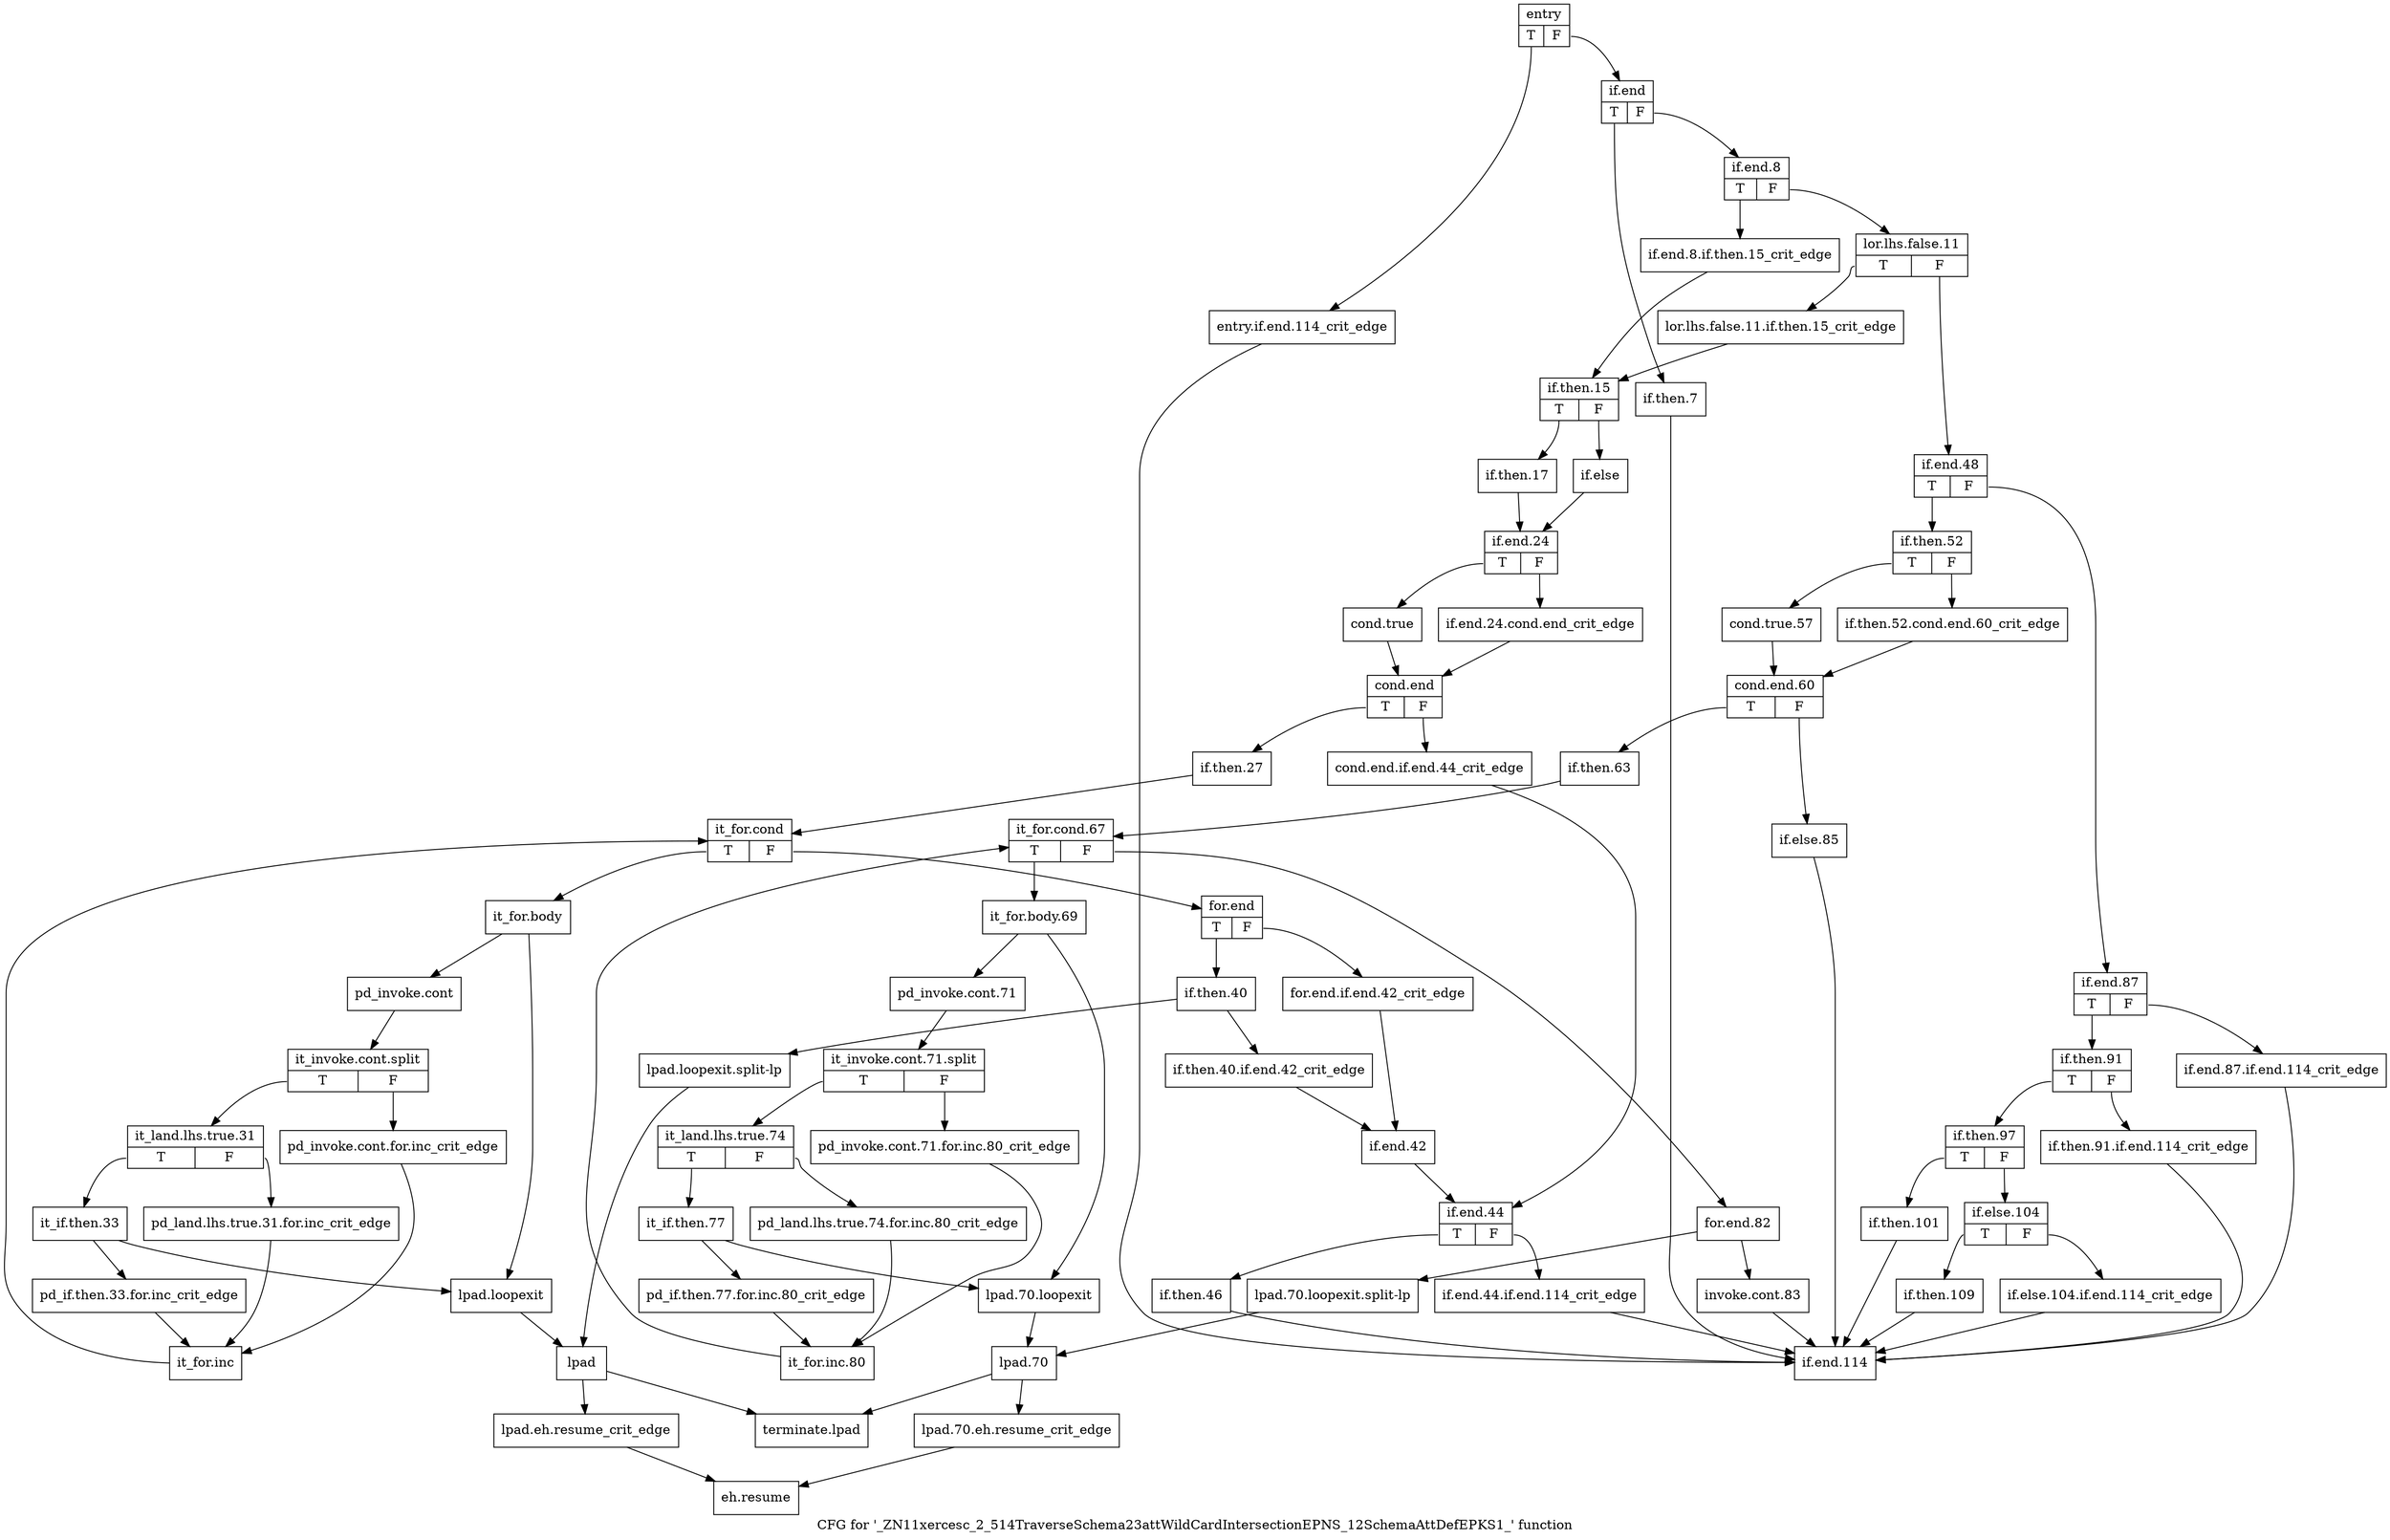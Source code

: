 digraph "CFG for '_ZN11xercesc_2_514TraverseSchema23attWildCardIntersectionEPNS_12SchemaAttDefEPKS1_' function" {
	label="CFG for '_ZN11xercesc_2_514TraverseSchema23attWildCardIntersectionEPNS_12SchemaAttDefEPKS1_' function";

	Node0x4abfb50 [shape=record,label="{entry|{<s0>T|<s1>F}}"];
	Node0x4abfb50:s0 -> Node0x4ac0470;
	Node0x4abfb50:s1 -> Node0x4ac04c0;
	Node0x4ac0470 [shape=record,label="{entry.if.end.114_crit_edge}"];
	Node0x4ac0470 -> Node0x4ac19b0;
	Node0x4ac04c0 [shape=record,label="{if.end|{<s0>T|<s1>F}}"];
	Node0x4ac04c0:s0 -> Node0x4ac0510;
	Node0x4ac04c0:s1 -> Node0x4ac0560;
	Node0x4ac0510 [shape=record,label="{if.then.7}"];
	Node0x4ac0510 -> Node0x4ac19b0;
	Node0x4ac0560 [shape=record,label="{if.end.8|{<s0>T|<s1>F}}"];
	Node0x4ac0560:s0 -> Node0x4ac05b0;
	Node0x4ac0560:s1 -> Node0x4ac0600;
	Node0x4ac05b0 [shape=record,label="{if.end.8.if.then.15_crit_edge}"];
	Node0x4ac05b0 -> Node0x4ac06a0;
	Node0x4ac0600 [shape=record,label="{lor.lhs.false.11|{<s0>T|<s1>F}}"];
	Node0x4ac0600:s0 -> Node0x4ac0650;
	Node0x4ac0600:s1 -> Node0x4ac1000;
	Node0x4ac0650 [shape=record,label="{lor.lhs.false.11.if.then.15_crit_edge}"];
	Node0x4ac0650 -> Node0x4ac06a0;
	Node0x4ac06a0 [shape=record,label="{if.then.15|{<s0>T|<s1>F}}"];
	Node0x4ac06a0:s0 -> Node0x4ac06f0;
	Node0x4ac06a0:s1 -> Node0x4ac0740;
	Node0x4ac06f0 [shape=record,label="{if.then.17}"];
	Node0x4ac06f0 -> Node0x4ac0790;
	Node0x4ac0740 [shape=record,label="{if.else}"];
	Node0x4ac0740 -> Node0x4ac0790;
	Node0x4ac0790 [shape=record,label="{if.end.24|{<s0>T|<s1>F}}"];
	Node0x4ac0790:s0 -> Node0x4ac0830;
	Node0x4ac0790:s1 -> Node0x4ac07e0;
	Node0x4ac07e0 [shape=record,label="{if.end.24.cond.end_crit_edge}"];
	Node0x4ac07e0 -> Node0x4ac0880;
	Node0x4ac0830 [shape=record,label="{cond.true}"];
	Node0x4ac0830 -> Node0x4ac0880;
	Node0x4ac0880 [shape=record,label="{cond.end|{<s0>T|<s1>F}}"];
	Node0x4ac0880:s0 -> Node0x4ac0920;
	Node0x4ac0880:s1 -> Node0x4ac08d0;
	Node0x4ac08d0 [shape=record,label="{cond.end.if.end.44_crit_edge}"];
	Node0x4ac08d0 -> Node0x4ac0f10;
	Node0x4ac0920 [shape=record,label="{if.then.27}"];
	Node0x4ac0920 -> Node0x4ac0970;
	Node0x4ac0970 [shape=record,label="{it_for.cond|{<s0>T|<s1>F}}"];
	Node0x4ac0970:s0 -> Node0x4ac09c0;
	Node0x4ac0970:s1 -> Node0x4ac0d80;
	Node0x4ac09c0 [shape=record,label="{it_for.body}"];
	Node0x4ac09c0 -> Node0x4ac0a10;
	Node0x4ac09c0 -> Node0x4ac0bf0;
	Node0x4ac0a10 [shape=record,label="{pd_invoke.cont}"];
	Node0x4ac0a10 -> Node0xb0ace40;
	Node0xb0ace40 [shape=record,label="{it_invoke.cont.split|{<s0>T|<s1>F}}"];
	Node0xb0ace40:s0 -> Node0x4ac0ab0;
	Node0xb0ace40:s1 -> Node0x4ac0a60;
	Node0x4ac0a60 [shape=record,label="{pd_invoke.cont.for.inc_crit_edge}"];
	Node0x4ac0a60 -> Node0x4ac0d30;
	Node0x4ac0ab0 [shape=record,label="{it_land.lhs.true.31|{<s0>T|<s1>F}}"];
	Node0x4ac0ab0:s0 -> Node0x4ac0b50;
	Node0x4ac0ab0:s1 -> Node0x4ac0b00;
	Node0x4ac0b00 [shape=record,label="{pd_land.lhs.true.31.for.inc_crit_edge}"];
	Node0x4ac0b00 -> Node0x4ac0d30;
	Node0x4ac0b50 [shape=record,label="{it_if.then.33}"];
	Node0x4ac0b50 -> Node0x4ac0ba0;
	Node0x4ac0b50 -> Node0x4ac0bf0;
	Node0x4ac0ba0 [shape=record,label="{pd_if.then.33.for.inc_crit_edge}"];
	Node0x4ac0ba0 -> Node0x4ac0d30;
	Node0x4ac0bf0 [shape=record,label="{lpad.loopexit}"];
	Node0x4ac0bf0 -> Node0x4ac0c90;
	Node0x4ac0c40 [shape=record,label="{lpad.loopexit.split-lp}"];
	Node0x4ac0c40 -> Node0x4ac0c90;
	Node0x4ac0c90 [shape=record,label="{lpad}"];
	Node0x4ac0c90 -> Node0x4ac0ce0;
	Node0x4ac0c90 -> Node0x4ac1a50;
	Node0x4ac0ce0 [shape=record,label="{lpad.eh.resume_crit_edge}"];
	Node0x4ac0ce0 -> Node0x4ac1a00;
	Node0x4ac0d30 [shape=record,label="{it_for.inc}"];
	Node0x4ac0d30 -> Node0x4ac0970;
	Node0x4ac0d80 [shape=record,label="{for.end|{<s0>T|<s1>F}}"];
	Node0x4ac0d80:s0 -> Node0x4ac0e20;
	Node0x4ac0d80:s1 -> Node0x4ac0dd0;
	Node0x4ac0dd0 [shape=record,label="{for.end.if.end.42_crit_edge}"];
	Node0x4ac0dd0 -> Node0x4ac0ec0;
	Node0x4ac0e20 [shape=record,label="{if.then.40}"];
	Node0x4ac0e20 -> Node0x4ac0e70;
	Node0x4ac0e20 -> Node0x4ac0c40;
	Node0x4ac0e70 [shape=record,label="{if.then.40.if.end.42_crit_edge}"];
	Node0x4ac0e70 -> Node0x4ac0ec0;
	Node0x4ac0ec0 [shape=record,label="{if.end.42}"];
	Node0x4ac0ec0 -> Node0x4ac0f10;
	Node0x4ac0f10 [shape=record,label="{if.end.44|{<s0>T|<s1>F}}"];
	Node0x4ac0f10:s0 -> Node0x4ac0fb0;
	Node0x4ac0f10:s1 -> Node0x4ac0f60;
	Node0x4ac0f60 [shape=record,label="{if.end.44.if.end.114_crit_edge}"];
	Node0x4ac0f60 -> Node0x4ac19b0;
	Node0x4ac0fb0 [shape=record,label="{if.then.46}"];
	Node0x4ac0fb0 -> Node0x4ac19b0;
	Node0x4ac1000 [shape=record,label="{if.end.48|{<s0>T|<s1>F}}"];
	Node0x4ac1000:s0 -> Node0x4ac1050;
	Node0x4ac1000:s1 -> Node0x4ac16e0;
	Node0x4ac1050 [shape=record,label="{if.then.52|{<s0>T|<s1>F}}"];
	Node0x4ac1050:s0 -> Node0x4ac10f0;
	Node0x4ac1050:s1 -> Node0x4ac10a0;
	Node0x4ac10a0 [shape=record,label="{if.then.52.cond.end.60_crit_edge}"];
	Node0x4ac10a0 -> Node0x4ac1140;
	Node0x4ac10f0 [shape=record,label="{cond.true.57}"];
	Node0x4ac10f0 -> Node0x4ac1140;
	Node0x4ac1140 [shape=record,label="{cond.end.60|{<s0>T|<s1>F}}"];
	Node0x4ac1140:s0 -> Node0x4ac1190;
	Node0x4ac1140:s1 -> Node0x4ac1690;
	Node0x4ac1190 [shape=record,label="{if.then.63}"];
	Node0x4ac1190 -> Node0x4ac11e0;
	Node0x4ac11e0 [shape=record,label="{it_for.cond.67|{<s0>T|<s1>F}}"];
	Node0x4ac11e0:s0 -> Node0x4ac1230;
	Node0x4ac11e0:s1 -> Node0x4ac15f0;
	Node0x4ac1230 [shape=record,label="{it_for.body.69}"];
	Node0x4ac1230 -> Node0x4ac1280;
	Node0x4ac1230 -> Node0x4ac1460;
	Node0x4ac1280 [shape=record,label="{pd_invoke.cont.71}"];
	Node0x4ac1280 -> Node0xaebb960;
	Node0xaebb960 [shape=record,label="{it_invoke.cont.71.split|{<s0>T|<s1>F}}"];
	Node0xaebb960:s0 -> Node0x4ac1320;
	Node0xaebb960:s1 -> Node0x4ac12d0;
	Node0x4ac12d0 [shape=record,label="{pd_invoke.cont.71.for.inc.80_crit_edge}"];
	Node0x4ac12d0 -> Node0x4ac15a0;
	Node0x4ac1320 [shape=record,label="{it_land.lhs.true.74|{<s0>T|<s1>F}}"];
	Node0x4ac1320:s0 -> Node0x4ac13c0;
	Node0x4ac1320:s1 -> Node0x4ac1370;
	Node0x4ac1370 [shape=record,label="{pd_land.lhs.true.74.for.inc.80_crit_edge}"];
	Node0x4ac1370 -> Node0x4ac15a0;
	Node0x4ac13c0 [shape=record,label="{it_if.then.77}"];
	Node0x4ac13c0 -> Node0x4ac1410;
	Node0x4ac13c0 -> Node0x4ac1460;
	Node0x4ac1410 [shape=record,label="{pd_if.then.77.for.inc.80_crit_edge}"];
	Node0x4ac1410 -> Node0x4ac15a0;
	Node0x4ac1460 [shape=record,label="{lpad.70.loopexit}"];
	Node0x4ac1460 -> Node0x4ac1500;
	Node0x4ac14b0 [shape=record,label="{lpad.70.loopexit.split-lp}"];
	Node0x4ac14b0 -> Node0x4ac1500;
	Node0x4ac1500 [shape=record,label="{lpad.70}"];
	Node0x4ac1500 -> Node0x4ac1550;
	Node0x4ac1500 -> Node0x4ac1a50;
	Node0x4ac1550 [shape=record,label="{lpad.70.eh.resume_crit_edge}"];
	Node0x4ac1550 -> Node0x4ac1a00;
	Node0x4ac15a0 [shape=record,label="{it_for.inc.80}"];
	Node0x4ac15a0 -> Node0x4ac11e0;
	Node0x4ac15f0 [shape=record,label="{for.end.82}"];
	Node0x4ac15f0 -> Node0x4ac1640;
	Node0x4ac15f0 -> Node0x4ac14b0;
	Node0x4ac1640 [shape=record,label="{invoke.cont.83}"];
	Node0x4ac1640 -> Node0x4ac19b0;
	Node0x4ac1690 [shape=record,label="{if.else.85}"];
	Node0x4ac1690 -> Node0x4ac19b0;
	Node0x4ac16e0 [shape=record,label="{if.end.87|{<s0>T|<s1>F}}"];
	Node0x4ac16e0:s0 -> Node0x4ac1780;
	Node0x4ac16e0:s1 -> Node0x4ac1730;
	Node0x4ac1730 [shape=record,label="{if.end.87.if.end.114_crit_edge}"];
	Node0x4ac1730 -> Node0x4ac19b0;
	Node0x4ac1780 [shape=record,label="{if.then.91|{<s0>T|<s1>F}}"];
	Node0x4ac1780:s0 -> Node0x4ac1820;
	Node0x4ac1780:s1 -> Node0x4ac17d0;
	Node0x4ac17d0 [shape=record,label="{if.then.91.if.end.114_crit_edge}"];
	Node0x4ac17d0 -> Node0x4ac19b0;
	Node0x4ac1820 [shape=record,label="{if.then.97|{<s0>T|<s1>F}}"];
	Node0x4ac1820:s0 -> Node0x4ac1870;
	Node0x4ac1820:s1 -> Node0x4ac18c0;
	Node0x4ac1870 [shape=record,label="{if.then.101}"];
	Node0x4ac1870 -> Node0x4ac19b0;
	Node0x4ac18c0 [shape=record,label="{if.else.104|{<s0>T|<s1>F}}"];
	Node0x4ac18c0:s0 -> Node0x4ac1960;
	Node0x4ac18c0:s1 -> Node0x4ac1910;
	Node0x4ac1910 [shape=record,label="{if.else.104.if.end.114_crit_edge}"];
	Node0x4ac1910 -> Node0x4ac19b0;
	Node0x4ac1960 [shape=record,label="{if.then.109}"];
	Node0x4ac1960 -> Node0x4ac19b0;
	Node0x4ac19b0 [shape=record,label="{if.end.114}"];
	Node0x4ac1a00 [shape=record,label="{eh.resume}"];
	Node0x4ac1a50 [shape=record,label="{terminate.lpad}"];
}

